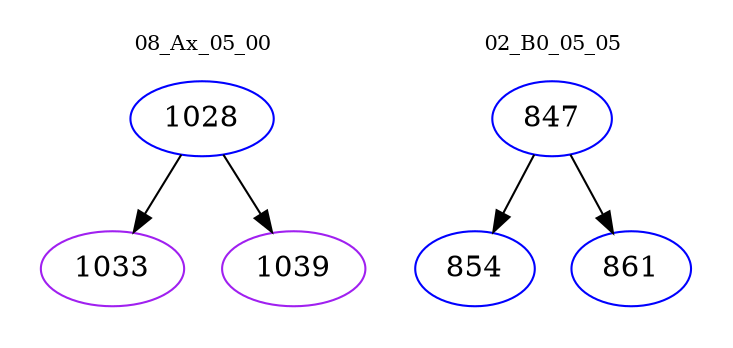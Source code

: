 digraph{
subgraph cluster_0 {
color = white
label = "08_Ax_05_00";
fontsize=10;
T0_1028 [label="1028", color="blue"]
T0_1028 -> T0_1033 [color="black"]
T0_1033 [label="1033", color="purple"]
T0_1028 -> T0_1039 [color="black"]
T0_1039 [label="1039", color="purple"]
}
subgraph cluster_1 {
color = white
label = "02_B0_05_05";
fontsize=10;
T1_847 [label="847", color="blue"]
T1_847 -> T1_854 [color="black"]
T1_854 [label="854", color="blue"]
T1_847 -> T1_861 [color="black"]
T1_861 [label="861", color="blue"]
}
}
